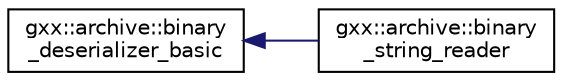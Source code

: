 digraph "Graphical Class Hierarchy"
{
  edge [fontname="Helvetica",fontsize="10",labelfontname="Helvetica",labelfontsize="10"];
  node [fontname="Helvetica",fontsize="10",shape=record];
  rankdir="LR";
  Node1 [label="gxx::archive::binary\l_deserializer_basic",height=0.2,width=0.4,color="black", fillcolor="white", style="filled",URL="$classgxx_1_1archive_1_1binary__deserializer__basic.html"];
  Node1 -> Node2 [dir="back",color="midnightblue",fontsize="10",style="solid",fontname="Helvetica"];
  Node2 [label="gxx::archive::binary\l_string_reader",height=0.2,width=0.4,color="black", fillcolor="white", style="filled",URL="$classgxx_1_1archive_1_1binary__string__reader.html"];
}
